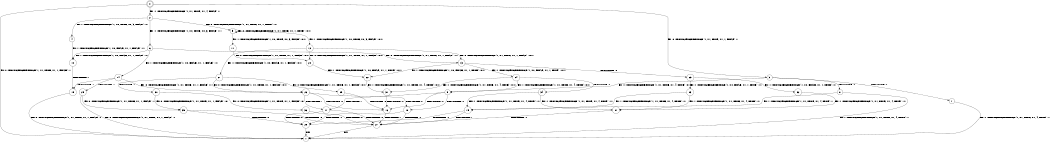 digraph BCG {
size = "7, 10.5";
center = TRUE;
node [shape = circle];
0 [peripheries = 2];
0 -> 1 [label = "EX !0 !ATOMIC_EXCH_BRANCH (1, +1, TRUE, +1, 1, FALSE) !::"];
0 -> 2 [label = "EX !1 !ATOMIC_EXCH_BRANCH (1, +1, TRUE, +1, 4, FALSE) !::"];
0 -> 3 [label = "EX !0 !ATOMIC_EXCH_BRANCH (1, +1, TRUE, +1, 1, FALSE) !::"];
2 -> 4 [label = "EX !1 !ATOMIC_EXCH_BRANCH (1, +0, TRUE, +0, 3, FALSE) !:1:"];
2 -> 5 [label = "EX !0 !ATOMIC_EXCH_BRANCH (1, +1, TRUE, +1, 1, TRUE) !:1:"];
2 -> 6 [label = "EX !1 !ATOMIC_EXCH_BRANCH (1, +0, TRUE, +0, 3, FALSE) !:1:"];
3 -> 7 [label = "TERMINATE !0"];
3 -> 8 [label = "TERMINATE !0"];
3 -> 9 [label = "EX !1 !ATOMIC_EXCH_BRANCH (1, +1, TRUE, +1, 4, TRUE) !:0:"];
4 -> 10 [label = "EX !1 !ATOMIC_EXCH_BRANCH (1, +0, FALSE, +1, 1, FALSE) !:1:"];
5 -> 11 [label = "EX !1 !ATOMIC_EXCH_BRANCH (1, +0, TRUE, +0, 3, FALSE) !:0:1:"];
5 -> 12 [label = "EX !1 !ATOMIC_EXCH_BRANCH (1, +0, TRUE, +0, 3, FALSE) !:0:1:"];
5 -> 5 [label = "EX !0 !ATOMIC_EXCH_BRANCH (1, +1, TRUE, +1, 1, TRUE) !:0:1:"];
6 -> 10 [label = "EX !1 !ATOMIC_EXCH_BRANCH (1, +0, FALSE, +1, 1, FALSE) !:1:"];
6 -> 13 [label = "EX !0 !ATOMIC_EXCH_BRANCH (1, +1, TRUE, +1, 1, FALSE) !:1:"];
6 -> 14 [label = "EX !1 !ATOMIC_EXCH_BRANCH (1, +0, FALSE, +1, 1, FALSE) !:1:"];
7 -> 1 [label = "EX !1 !ATOMIC_EXCH_BRANCH (1, +1, TRUE, +1, 4, TRUE) !::"];
8 -> 1 [label = "EX !1 !ATOMIC_EXCH_BRANCH (1, +1, TRUE, +1, 4, TRUE) !::"];
8 -> 15 [label = "EX !1 !ATOMIC_EXCH_BRANCH (1, +1, TRUE, +1, 4, TRUE) !::"];
9 -> 16 [label = "TERMINATE !0"];
9 -> 17 [label = "TERMINATE !1"];
9 -> 18 [label = "TERMINATE !0"];
10 -> 19 [label = "TERMINATE !1"];
11 -> 20 [label = "EX !0 !ATOMIC_EXCH_BRANCH (1, +1, TRUE, +1, 1, FALSE) !:0:1:"];
12 -> 20 [label = "EX !0 !ATOMIC_EXCH_BRANCH (1, +1, TRUE, +1, 1, FALSE) !:0:1:"];
12 -> 21 [label = "EX !1 !ATOMIC_EXCH_BRANCH (1, +0, FALSE, +1, 1, FALSE) !:0:1:"];
12 -> 13 [label = "EX !0 !ATOMIC_EXCH_BRANCH (1, +1, TRUE, +1, 1, FALSE) !:0:1:"];
13 -> 22 [label = "EX !1 !ATOMIC_EXCH_BRANCH (1, +0, FALSE, +1, 1, TRUE) !:0:1:"];
13 -> 23 [label = "TERMINATE !0"];
13 -> 24 [label = "EX !1 !ATOMIC_EXCH_BRANCH (1, +0, FALSE, +1, 1, TRUE) !:0:1:"];
14 -> 19 [label = "TERMINATE !1"];
14 -> 25 [label = "TERMINATE !1"];
14 -> 26 [label = "EX !0 !ATOMIC_EXCH_BRANCH (1, +1, TRUE, +1, 1, FALSE) !:1:"];
15 -> 27 [label = "TERMINATE !1"];
15 -> 28 [label = "TERMINATE !1"];
16 -> 27 [label = "TERMINATE !1"];
17 -> 27 [label = "TERMINATE !0"];
17 -> 28 [label = "TERMINATE !0"];
18 -> 27 [label = "TERMINATE !1"];
18 -> 28 [label = "TERMINATE !1"];
19 -> 1 [label = "EX !0 !ATOMIC_EXCH_BRANCH (1, +1, TRUE, +1, 1, FALSE) !::"];
20 -> 22 [label = "EX !1 !ATOMIC_EXCH_BRANCH (1, +0, FALSE, +1, 1, TRUE) !:0:1:"];
21 -> 29 [label = "EX !0 !ATOMIC_EXCH_BRANCH (1, +1, TRUE, +1, 1, FALSE) !:0:1:"];
21 -> 30 [label = "TERMINATE !1"];
21 -> 26 [label = "EX !0 !ATOMIC_EXCH_BRANCH (1, +1, TRUE, +1, 1, FALSE) !:0:1:"];
22 -> 31 [label = "EX !1 !ATOMIC_EXCH_BRANCH (1, +1, TRUE, +1, 4, TRUE) !:0:1:"];
23 -> 32 [label = "EX !1 !ATOMIC_EXCH_BRANCH (1, +0, FALSE, +1, 1, TRUE) !:1:"];
23 -> 33 [label = "EX !1 !ATOMIC_EXCH_BRANCH (1, +0, FALSE, +1, 1, TRUE) !:1:"];
24 -> 31 [label = "EX !1 !ATOMIC_EXCH_BRANCH (1, +1, TRUE, +1, 4, TRUE) !:0:1:"];
24 -> 34 [label = "TERMINATE !0"];
24 -> 9 [label = "EX !1 !ATOMIC_EXCH_BRANCH (1, +1, TRUE, +1, 4, TRUE) !:0:1:"];
25 -> 1 [label = "EX !0 !ATOMIC_EXCH_BRANCH (1, +1, TRUE, +1, 1, FALSE) !::"];
25 -> 35 [label = "EX !0 !ATOMIC_EXCH_BRANCH (1, +1, TRUE, +1, 1, FALSE) !::"];
26 -> 16 [label = "TERMINATE !0"];
26 -> 17 [label = "TERMINATE !1"];
26 -> 18 [label = "TERMINATE !0"];
27 -> 1 [label = "exit"];
28 -> 1 [label = "exit"];
29 -> 16 [label = "TERMINATE !0"];
30 -> 36 [label = "EX !0 !ATOMIC_EXCH_BRANCH (1, +1, TRUE, +1, 1, FALSE) !:0:"];
30 -> 35 [label = "EX !0 !ATOMIC_EXCH_BRANCH (1, +1, TRUE, +1, 1, FALSE) !:0:"];
31 -> 16 [label = "TERMINATE !0"];
32 -> 37 [label = "EX !1 !ATOMIC_EXCH_BRANCH (1, +1, TRUE, +1, 4, TRUE) !:1:"];
33 -> 37 [label = "EX !1 !ATOMIC_EXCH_BRANCH (1, +1, TRUE, +1, 4, TRUE) !:1:"];
33 -> 15 [label = "EX !1 !ATOMIC_EXCH_BRANCH (1, +1, TRUE, +1, 4, TRUE) !:1:"];
34 -> 37 [label = "EX !1 !ATOMIC_EXCH_BRANCH (1, +1, TRUE, +1, 4, TRUE) !:1:"];
34 -> 15 [label = "EX !1 !ATOMIC_EXCH_BRANCH (1, +1, TRUE, +1, 4, TRUE) !:1:"];
35 -> 27 [label = "TERMINATE !0"];
35 -> 28 [label = "TERMINATE !0"];
36 -> 27 [label = "TERMINATE !0"];
37 -> 27 [label = "TERMINATE !1"];
}
